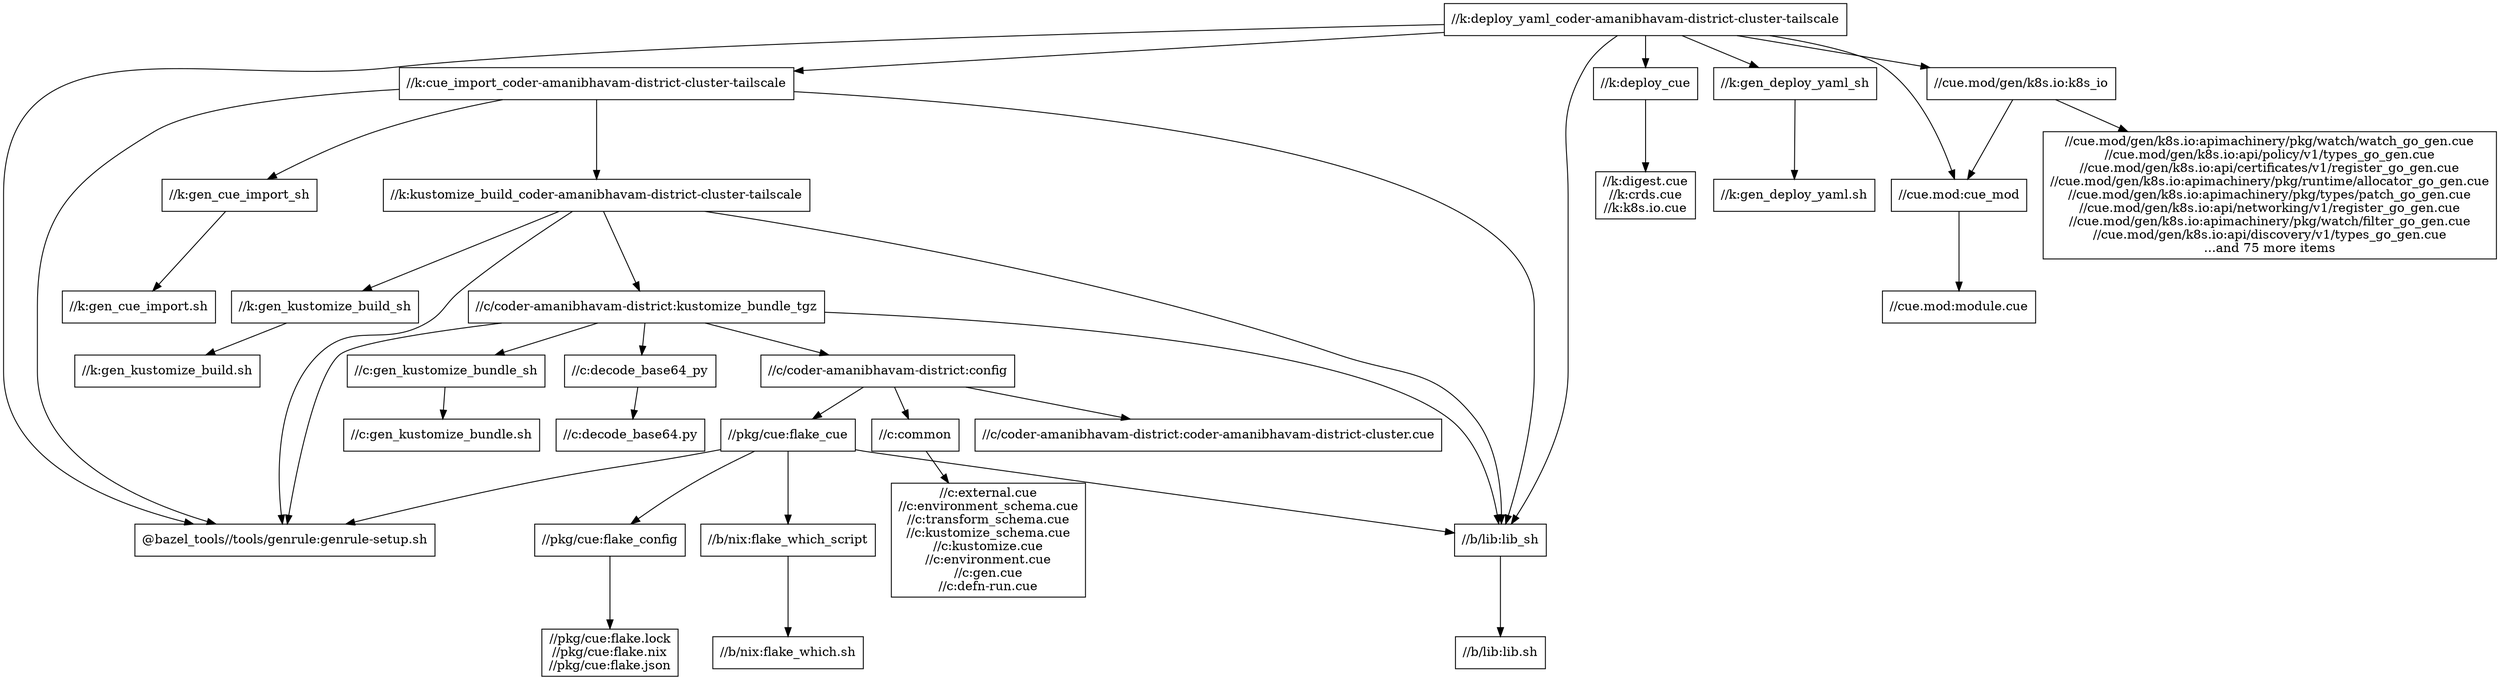 digraph mygraph {
  node [shape=box];
  "//k:deploy_yaml_coder-amanibhavam-district-cluster-tailscale"
  "//k:deploy_yaml_coder-amanibhavam-district-cluster-tailscale" -> "//k:cue_import_coder-amanibhavam-district-cluster-tailscale"
  "//k:deploy_yaml_coder-amanibhavam-district-cluster-tailscale" -> "//k:deploy_cue"
  "//k:deploy_yaml_coder-amanibhavam-district-cluster-tailscale" -> "//k:gen_deploy_yaml_sh"
  "//k:deploy_yaml_coder-amanibhavam-district-cluster-tailscale" -> "//cue.mod:cue_mod"
  "//k:deploy_yaml_coder-amanibhavam-district-cluster-tailscale" -> "//b/lib:lib_sh"
  "//k:deploy_yaml_coder-amanibhavam-district-cluster-tailscale" -> "@bazel_tools//tools/genrule:genrule-setup.sh"
  "//k:deploy_yaml_coder-amanibhavam-district-cluster-tailscale" -> "//cue.mod/gen/k8s.io:k8s_io"
  "//cue.mod/gen/k8s.io:k8s_io"
  "//cue.mod/gen/k8s.io:k8s_io" -> "//cue.mod/gen/k8s.io:apimachinery/pkg/watch/watch_go_gen.cue\n//cue.mod/gen/k8s.io:api/policy/v1/types_go_gen.cue\n//cue.mod/gen/k8s.io:api/certificates/v1/register_go_gen.cue\n//cue.mod/gen/k8s.io:apimachinery/pkg/runtime/allocator_go_gen.cue\n//cue.mod/gen/k8s.io:apimachinery/pkg/types/patch_go_gen.cue\n//cue.mod/gen/k8s.io:api/networking/v1/register_go_gen.cue\n//cue.mod/gen/k8s.io:apimachinery/pkg/watch/filter_go_gen.cue\n//cue.mod/gen/k8s.io:api/discovery/v1/types_go_gen.cue\n...and 75 more items"
  "//cue.mod/gen/k8s.io:k8s_io" -> "//cue.mod:cue_mod"
  "//cue.mod:cue_mod"
  "//cue.mod:cue_mod" -> "//cue.mod:module.cue"
  "//cue.mod:module.cue"
  "//k:deploy_cue"
  "//k:deploy_cue" -> "//k:digest.cue\n//k:crds.cue\n//k:k8s.io.cue"
  "//cue.mod/gen/k8s.io:apimachinery/pkg/watch/watch_go_gen.cue\n//cue.mod/gen/k8s.io:api/policy/v1/types_go_gen.cue\n//cue.mod/gen/k8s.io:api/certificates/v1/register_go_gen.cue\n//cue.mod/gen/k8s.io:apimachinery/pkg/runtime/allocator_go_gen.cue\n//cue.mod/gen/k8s.io:apimachinery/pkg/types/patch_go_gen.cue\n//cue.mod/gen/k8s.io:api/networking/v1/register_go_gen.cue\n//cue.mod/gen/k8s.io:apimachinery/pkg/watch/filter_go_gen.cue\n//cue.mod/gen/k8s.io:api/discovery/v1/types_go_gen.cue\n...and 75 more items"
  "//k:cue_import_coder-amanibhavam-district-cluster-tailscale"
  "//k:cue_import_coder-amanibhavam-district-cluster-tailscale" -> "//k:kustomize_build_coder-amanibhavam-district-cluster-tailscale"
  "//k:cue_import_coder-amanibhavam-district-cluster-tailscale" -> "//k:gen_cue_import_sh"
  "//k:cue_import_coder-amanibhavam-district-cluster-tailscale" -> "//b/lib:lib_sh"
  "//k:cue_import_coder-amanibhavam-district-cluster-tailscale" -> "@bazel_tools//tools/genrule:genrule-setup.sh"
  "//k:kustomize_build_coder-amanibhavam-district-cluster-tailscale"
  "//k:kustomize_build_coder-amanibhavam-district-cluster-tailscale" -> "//k:gen_kustomize_build_sh"
  "//k:kustomize_build_coder-amanibhavam-district-cluster-tailscale" -> "//c/coder-amanibhavam-district:kustomize_bundle_tgz"
  "//k:kustomize_build_coder-amanibhavam-district-cluster-tailscale" -> "//b/lib:lib_sh"
  "//k:kustomize_build_coder-amanibhavam-district-cluster-tailscale" -> "@bazel_tools//tools/genrule:genrule-setup.sh"
  "//c/coder-amanibhavam-district:kustomize_bundle_tgz"
  "//c/coder-amanibhavam-district:kustomize_bundle_tgz" -> "//c/coder-amanibhavam-district:config"
  "//c/coder-amanibhavam-district:kustomize_bundle_tgz" -> "@bazel_tools//tools/genrule:genrule-setup.sh"
  "//c/coder-amanibhavam-district:kustomize_bundle_tgz" -> "//c:gen_kustomize_bundle_sh"
  "//c/coder-amanibhavam-district:kustomize_bundle_tgz" -> "//c:decode_base64_py"
  "//c/coder-amanibhavam-district:kustomize_bundle_tgz" -> "//b/lib:lib_sh"
  "//c:gen_kustomize_bundle_sh"
  "//c:gen_kustomize_bundle_sh" -> "//c:gen_kustomize_bundle.sh"
  "//c:gen_kustomize_bundle.sh"
  "//c/coder-amanibhavam-district:config"
  "//c/coder-amanibhavam-district:config" -> "//pkg/cue:flake_cue"
  "//c/coder-amanibhavam-district:config" -> "//c/coder-amanibhavam-district:coder-amanibhavam-district-cluster.cue"
  "//c/coder-amanibhavam-district:config" -> "//c:common"
  "//c/coder-amanibhavam-district:coder-amanibhavam-district-cluster.cue"
  "//k:gen_deploy_yaml_sh"
  "//k:gen_deploy_yaml_sh" -> "//k:gen_deploy_yaml.sh"
  "//k:gen_cue_import_sh"
  "//k:gen_cue_import_sh" -> "//k:gen_cue_import.sh"
  "//k:gen_cue_import.sh"
  "//k:gen_deploy_yaml.sh"
  "//pkg/cue:flake_cue"
  "//pkg/cue:flake_cue" -> "//pkg/cue:flake_config"
  "//pkg/cue:flake_cue" -> "//b/nix:flake_which_script"
  "//pkg/cue:flake_cue" -> "@bazel_tools//tools/genrule:genrule-setup.sh"
  "//pkg/cue:flake_cue" -> "//b/lib:lib_sh"
  "@bazel_tools//tools/genrule:genrule-setup.sh"
  "//b/nix:flake_which_script"
  "//b/nix:flake_which_script" -> "//b/nix:flake_which.sh"
  "//b/nix:flake_which.sh"
  "//pkg/cue:flake_config"
  "//pkg/cue:flake_config" -> "//pkg/cue:flake.lock\n//pkg/cue:flake.nix\n//pkg/cue:flake.json"
  "//pkg/cue:flake.lock\n//pkg/cue:flake.nix\n//pkg/cue:flake.json"
  "//k:gen_kustomize_build_sh"
  "//k:gen_kustomize_build_sh" -> "//k:gen_kustomize_build.sh"
  "//c:decode_base64_py"
  "//c:decode_base64_py" -> "//c:decode_base64.py"
  "//c:decode_base64.py"
  "//b/lib:lib_sh"
  "//b/lib:lib_sh" -> "//b/lib:lib.sh"
  "//c:common"
  "//c:common" -> "//c:external.cue\n//c:environment_schema.cue\n//c:transform_schema.cue\n//c:kustomize_schema.cue\n//c:kustomize.cue\n//c:environment.cue\n//c:gen.cue\n//c:defn-run.cue"
  "//c:external.cue\n//c:environment_schema.cue\n//c:transform_schema.cue\n//c:kustomize_schema.cue\n//c:kustomize.cue\n//c:environment.cue\n//c:gen.cue\n//c:defn-run.cue"
  "//b/lib:lib.sh"
  "//k:gen_kustomize_build.sh"
  "//k:digest.cue\n//k:crds.cue\n//k:k8s.io.cue"
}
